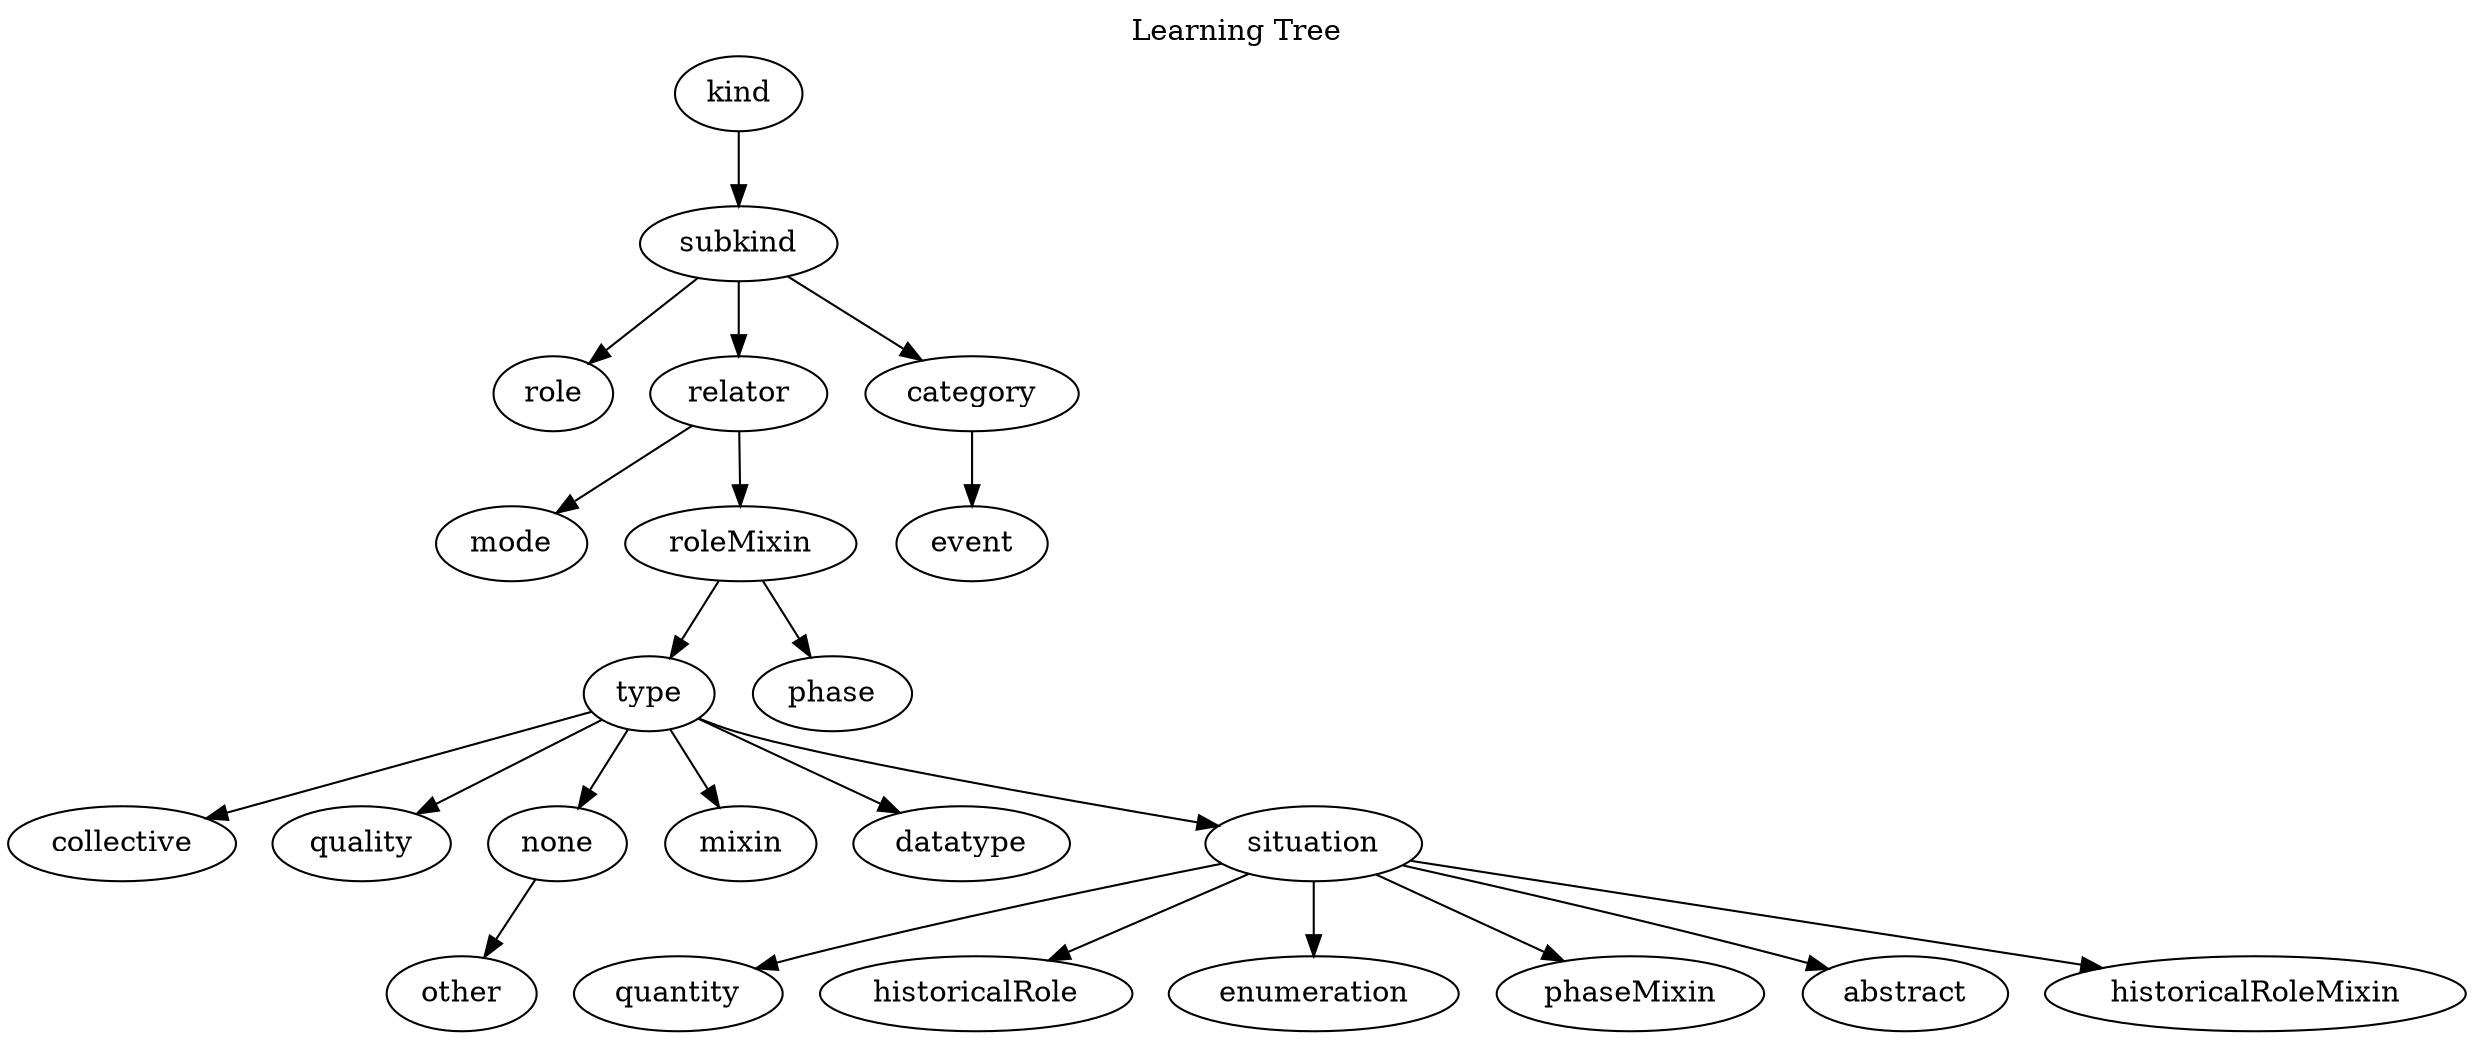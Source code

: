 strict digraph  {
label="Learning Tree";
labelloc=t;
labeljust=c;
kind;
subkind;
role;
relator;
category;
mode;
roleMixin;
event;
type;
phase;
collective;
quality;
none;
mixin;
datatype;
situation;
other;
quantity;
historicalRole;
enumeration;
phaseMixin;
abstract;
historicalRoleMixin;
kind -> subkind;
subkind -> role;
subkind -> relator;
subkind -> category;
relator -> mode;
relator -> roleMixin;
category -> event;
roleMixin -> type;
roleMixin -> phase;
type -> collective;
type -> quality;
type -> none;
type -> mixin;
type -> datatype;
type -> situation;
none -> other;
situation -> quantity;
situation -> historicalRole;
situation -> enumeration;
situation -> phaseMixin;
situation -> abstract;
situation -> historicalRoleMixin;
}
